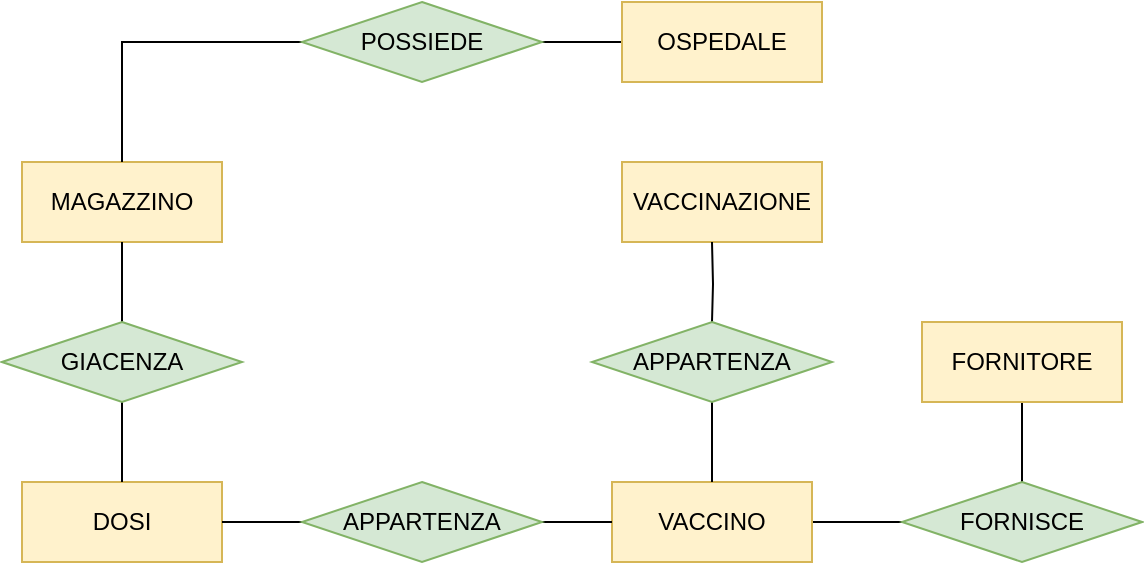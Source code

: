 <mxfile version="14.7.2" type="device"><diagram id="if3lKTELgGL6XfIGyFKR" name="Page-1"><mxGraphModel dx="1038" dy="575" grid="1" gridSize="10" guides="1" tooltips="1" connect="1" arrows="1" fold="1" page="1" pageScale="1" pageWidth="827" pageHeight="1169" math="0" shadow="0"><root><mxCell id="0"/><mxCell id="1" parent="0"/><mxCell id="YJDAgh-N6_wqhzz-RkUu-49" value="" style="edgeStyle=orthogonalEdgeStyle;rounded=0;orthogonalLoop=1;jettySize=auto;html=1;endArrow=none;endFill=0;" parent="1" source="YJDAgh-N6_wqhzz-RkUu-2" target="YJDAgh-N6_wqhzz-RkUu-47" edge="1"><mxGeometry relative="1" as="geometry"/></mxCell><mxCell id="YJDAgh-N6_wqhzz-RkUu-2" value="&lt;font style=&quot;font-size: 12px&quot;&gt;OSPEDALE&lt;/font&gt;" style="whiteSpace=wrap;html=1;align=center;fontSize=9;fillColor=#fff2cc;strokeColor=#d6b656;" parent="1" vertex="1"><mxGeometry x="350" y="390" width="100" height="40" as="geometry"/></mxCell><mxCell id="YJDAgh-N6_wqhzz-RkUu-12" value="VACCINAZIONE" style="whiteSpace=wrap;html=1;align=center;fillColor=#fff2cc;strokeColor=#d6b656;" parent="1" vertex="1"><mxGeometry x="350" y="470" width="100" height="40" as="geometry"/></mxCell><mxCell id="YJDAgh-N6_wqhzz-RkUu-20" style="edgeStyle=orthogonalEdgeStyle;rounded=0;orthogonalLoop=1;jettySize=auto;html=1;exitX=0.5;exitY=1;exitDx=0;exitDy=0;entryX=0.5;entryY=0;entryDx=0;entryDy=0;endArrow=none;endFill=0;" parent="1" target="YJDAgh-N6_wqhzz-RkUu-28" edge="1"><mxGeometry relative="1" as="geometry"><mxPoint x="395" y="510" as="sourcePoint"/></mxGeometry></mxCell><mxCell id="YJDAgh-N6_wqhzz-RkUu-21" value="" style="edgeStyle=orthogonalEdgeStyle;rounded=0;orthogonalLoop=1;jettySize=auto;html=1;endArrow=none;endFill=0;" parent="1" source="YJDAgh-N6_wqhzz-RkUu-22" target="YJDAgh-N6_wqhzz-RkUu-29" edge="1"><mxGeometry relative="1" as="geometry"/></mxCell><mxCell id="YJDAgh-N6_wqhzz-RkUu-22" value="&lt;font style=&quot;font-size: 12px&quot;&gt;VACCINO&lt;/font&gt;" style="whiteSpace=wrap;html=1;align=center;fontSize=9;fillColor=#fff2cc;strokeColor=#d6b656;" parent="1" vertex="1"><mxGeometry x="345" y="630" width="100" height="40" as="geometry"/></mxCell><mxCell id="YJDAgh-N6_wqhzz-RkUu-23" value="" style="edgeStyle=orthogonalEdgeStyle;rounded=0;orthogonalLoop=1;jettySize=auto;html=1;endArrow=none;endFill=0;" parent="1" source="YJDAgh-N6_wqhzz-RkUu-24" target="YJDAgh-N6_wqhzz-RkUu-29" edge="1"><mxGeometry relative="1" as="geometry"/></mxCell><mxCell id="YJDAgh-N6_wqhzz-RkUu-24" value="&lt;font style=&quot;font-size: 12px&quot;&gt;FORNITORE&lt;/font&gt;" style="whiteSpace=wrap;html=1;align=center;fontSize=9;fillColor=#fff2cc;strokeColor=#d6b656;" parent="1" vertex="1"><mxGeometry x="500" y="550" width="100" height="40" as="geometry"/></mxCell><mxCell id="YJDAgh-N6_wqhzz-RkUu-25" value="&lt;font style=&quot;font-size: 12px&quot;&gt;MAGAZZINO&lt;/font&gt;" style="whiteSpace=wrap;html=1;align=center;fontSize=9;fillColor=#fff2cc;strokeColor=#d6b656;" parent="1" vertex="1"><mxGeometry x="50" y="470" width="100" height="40" as="geometry"/></mxCell><mxCell id="YJDAgh-N6_wqhzz-RkUu-26" value="DOSI" style="whiteSpace=wrap;html=1;align=center;fillColor=#fff2cc;strokeColor=#d6b656;" parent="1" vertex="1"><mxGeometry x="50" y="630" width="100" height="40" as="geometry"/></mxCell><mxCell id="YJDAgh-N6_wqhzz-RkUu-27" value="" style="edgeStyle=orthogonalEdgeStyle;rounded=0;orthogonalLoop=1;jettySize=auto;html=1;endArrow=none;endFill=0;" parent="1" source="YJDAgh-N6_wqhzz-RkUu-28" target="YJDAgh-N6_wqhzz-RkUu-22" edge="1"><mxGeometry relative="1" as="geometry"/></mxCell><mxCell id="YJDAgh-N6_wqhzz-RkUu-28" value="APPARTENZA" style="shape=rhombus;perimeter=rhombusPerimeter;whiteSpace=wrap;html=1;align=center;fillColor=#d5e8d4;strokeColor=#82b366;" parent="1" vertex="1"><mxGeometry x="335" y="550" width="120" height="40" as="geometry"/></mxCell><mxCell id="YJDAgh-N6_wqhzz-RkUu-29" value="FORNISCE" style="shape=rhombus;perimeter=rhombusPerimeter;whiteSpace=wrap;html=1;align=center;fillColor=#d5e8d4;strokeColor=#82b366;" parent="1" vertex="1"><mxGeometry x="490" y="630" width="120" height="40" as="geometry"/></mxCell><mxCell id="YJDAgh-N6_wqhzz-RkUu-30" value="" style="edgeStyle=orthogonalEdgeStyle;rounded=0;orthogonalLoop=1;jettySize=auto;html=1;endArrow=none;endFill=0;" parent="1" source="YJDAgh-N6_wqhzz-RkUu-32" target="YJDAgh-N6_wqhzz-RkUu-26" edge="1"><mxGeometry relative="1" as="geometry"/></mxCell><mxCell id="YJDAgh-N6_wqhzz-RkUu-31" value="" style="edgeStyle=orthogonalEdgeStyle;rounded=0;orthogonalLoop=1;jettySize=auto;html=1;endArrow=none;endFill=0;" parent="1" source="YJDAgh-N6_wqhzz-RkUu-32" target="YJDAgh-N6_wqhzz-RkUu-22" edge="1"><mxGeometry relative="1" as="geometry"/></mxCell><mxCell id="YJDAgh-N6_wqhzz-RkUu-32" value="APPARTENZA" style="shape=rhombus;perimeter=rhombusPerimeter;whiteSpace=wrap;html=1;align=center;fillColor=#d5e8d4;strokeColor=#82b366;" parent="1" vertex="1"><mxGeometry x="190" y="630" width="120" height="40" as="geometry"/></mxCell><mxCell id="YJDAgh-N6_wqhzz-RkUu-33" value="" style="edgeStyle=orthogonalEdgeStyle;rounded=0;orthogonalLoop=1;jettySize=auto;html=1;endArrow=none;endFill=0;" parent="1" source="YJDAgh-N6_wqhzz-RkUu-35" target="YJDAgh-N6_wqhzz-RkUu-25" edge="1"><mxGeometry relative="1" as="geometry"/></mxCell><mxCell id="YJDAgh-N6_wqhzz-RkUu-34" value="" style="edgeStyle=orthogonalEdgeStyle;rounded=0;orthogonalLoop=1;jettySize=auto;html=1;endArrow=none;endFill=0;" parent="1" source="YJDAgh-N6_wqhzz-RkUu-35" target="YJDAgh-N6_wqhzz-RkUu-26" edge="1"><mxGeometry relative="1" as="geometry"/></mxCell><mxCell id="YJDAgh-N6_wqhzz-RkUu-35" value="GIACENZA" style="shape=rhombus;perimeter=rhombusPerimeter;whiteSpace=wrap;html=1;align=center;fillColor=#d5e8d4;strokeColor=#82b366;" parent="1" vertex="1"><mxGeometry x="40" y="550" width="120" height="40" as="geometry"/></mxCell><mxCell id="YJDAgh-N6_wqhzz-RkUu-48" value="" style="edgeStyle=orthogonalEdgeStyle;rounded=0;orthogonalLoop=1;jettySize=auto;html=1;endArrow=none;endFill=0;" parent="1" source="YJDAgh-N6_wqhzz-RkUu-47" target="YJDAgh-N6_wqhzz-RkUu-25" edge="1"><mxGeometry relative="1" as="geometry"><Array as="points"><mxPoint x="100" y="410"/></Array></mxGeometry></mxCell><mxCell id="YJDAgh-N6_wqhzz-RkUu-47" value="POSSIEDE" style="shape=rhombus;perimeter=rhombusPerimeter;whiteSpace=wrap;html=1;align=center;fillColor=#d5e8d4;strokeColor=#82b366;" parent="1" vertex="1"><mxGeometry x="190" y="390" width="120" height="40" as="geometry"/></mxCell></root></mxGraphModel></diagram></mxfile>